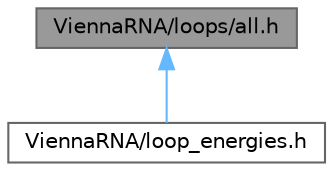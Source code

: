 digraph "ViennaRNA/loops/all.h"
{
 // INTERACTIVE_SVG=YES
 // LATEX_PDF_SIZE
  bgcolor="transparent";
  edge [fontname=Helvetica,fontsize=10,labelfontname=Helvetica,labelfontsize=10];
  node [fontname=Helvetica,fontsize=10,shape=box,height=0.2,width=0.4];
  Node1 [label="ViennaRNA/loops/all.h",height=0.2,width=0.4,color="gray40", fillcolor="grey60", style="filled", fontcolor="black",tooltip="Energy evaluation for MFE and partition function calculations."];
  Node1 -> Node2 [dir="back",color="steelblue1",style="solid"];
  Node2 [label="ViennaRNA/loop_energies.h",height=0.2,width=0.4,color="grey40", fillcolor="white", style="filled",URL="$loop__energies_8h.html",tooltip="Use ViennaRNA/loops/all.h instead."];
}

